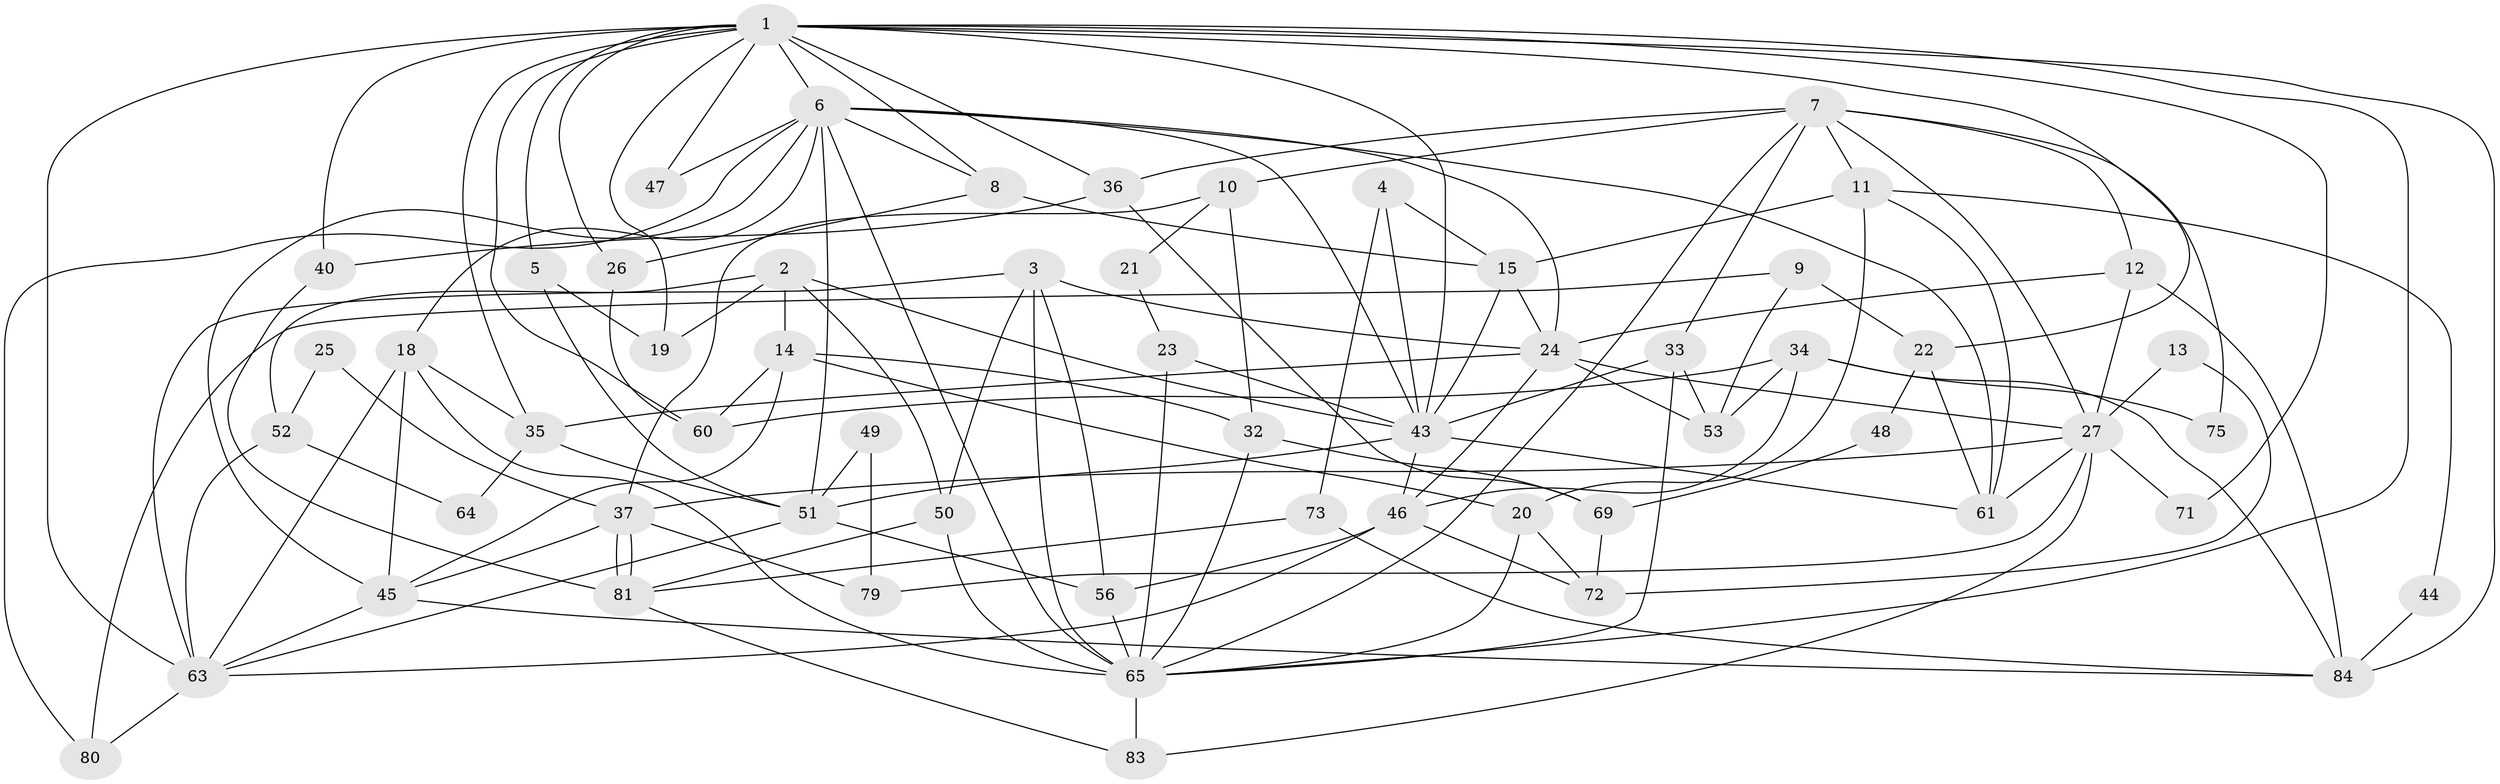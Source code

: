 // original degree distribution, {5: 0.24705882352941178, 4: 0.3058823529411765, 3: 0.21176470588235294, 2: 0.1411764705882353, 6: 0.058823529411764705, 7: 0.023529411764705882, 9: 0.011764705882352941}
// Generated by graph-tools (version 1.1) at 2025/19/03/04/25 18:19:00]
// undirected, 59 vertices, 139 edges
graph export_dot {
graph [start="1"]
  node [color=gray90,style=filled];
  1 [super="+39+17"];
  2;
  3 [super="+82"];
  4;
  5;
  6 [super="+42+28"];
  7 [super="+16"];
  8;
  9;
  10;
  11;
  12;
  13;
  14;
  15 [super="+78"];
  18 [super="+30"];
  19;
  20;
  21;
  22;
  23;
  24 [super="+29+62"];
  25;
  26;
  27 [super="+58"];
  32;
  33;
  34 [super="+38"];
  35;
  36;
  37;
  40;
  43 [super="+55+57"];
  44;
  45 [super="+54"];
  46;
  47;
  48;
  49;
  50;
  51 [super="+66"];
  52;
  53;
  56;
  60;
  61;
  63 [super="+77"];
  64;
  65 [super="+85+76+68"];
  69;
  71;
  72;
  73;
  75;
  79;
  80;
  81;
  83;
  84;
  1 -- 60;
  1 -- 5;
  1 -- 47;
  1 -- 26;
  1 -- 36;
  1 -- 65;
  1 -- 35;
  1 -- 71;
  1 -- 8;
  1 -- 40;
  1 -- 19;
  1 -- 84;
  1 -- 22;
  1 -- 63;
  1 -- 43;
  1 -- 6;
  2 -- 19;
  2 -- 14;
  2 -- 50;
  2 -- 52;
  2 -- 43;
  3 -- 50;
  3 -- 56 [weight=2];
  3 -- 63;
  3 -- 65;
  3 -- 24;
  4 -- 73;
  4 -- 43;
  4 -- 15;
  5 -- 51;
  5 -- 19;
  6 -- 80;
  6 -- 65;
  6 -- 24;
  6 -- 18;
  6 -- 43;
  6 -- 51;
  6 -- 8;
  6 -- 61;
  6 -- 47;
  6 -- 45 [weight=2];
  7 -- 36;
  7 -- 27;
  7 -- 10;
  7 -- 75;
  7 -- 33;
  7 -- 11;
  7 -- 12;
  7 -- 65;
  8 -- 15;
  8 -- 26;
  9 -- 22;
  9 -- 53;
  9 -- 80;
  10 -- 37;
  10 -- 21;
  10 -- 32;
  11 -- 15;
  11 -- 20;
  11 -- 44;
  11 -- 61;
  12 -- 27;
  12 -- 24;
  12 -- 84;
  13 -- 72;
  13 -- 27;
  14 -- 20;
  14 -- 32;
  14 -- 60;
  14 -- 45;
  15 -- 43;
  15 -- 24;
  18 -- 35;
  18 -- 63;
  18 -- 65 [weight=2];
  18 -- 45;
  20 -- 65;
  20 -- 72;
  21 -- 23;
  22 -- 61;
  22 -- 48;
  23 -- 65;
  23 -- 43 [weight=2];
  24 -- 46;
  24 -- 35;
  24 -- 53;
  24 -- 27;
  25 -- 37;
  25 -- 52;
  26 -- 60;
  27 -- 61;
  27 -- 79;
  27 -- 83;
  27 -- 37;
  27 -- 71;
  32 -- 65;
  32 -- 69;
  33 -- 53;
  33 -- 65;
  33 -- 43;
  34 -- 53;
  34 -- 46;
  34 -- 60;
  34 -- 75;
  34 -- 84;
  35 -- 51;
  35 -- 64;
  36 -- 69;
  36 -- 40;
  37 -- 81;
  37 -- 81;
  37 -- 79;
  37 -- 45;
  40 -- 81;
  43 -- 61;
  43 -- 51;
  43 -- 46;
  44 -- 84;
  45 -- 63;
  45 -- 84;
  46 -- 56;
  46 -- 63;
  46 -- 72;
  48 -- 69;
  49 -- 79;
  49 -- 51;
  50 -- 65;
  50 -- 81;
  51 -- 56;
  51 -- 63;
  52 -- 64;
  52 -- 63;
  56 -- 65;
  63 -- 80;
  65 -- 83;
  69 -- 72;
  73 -- 84;
  73 -- 81;
  81 -- 83;
}
